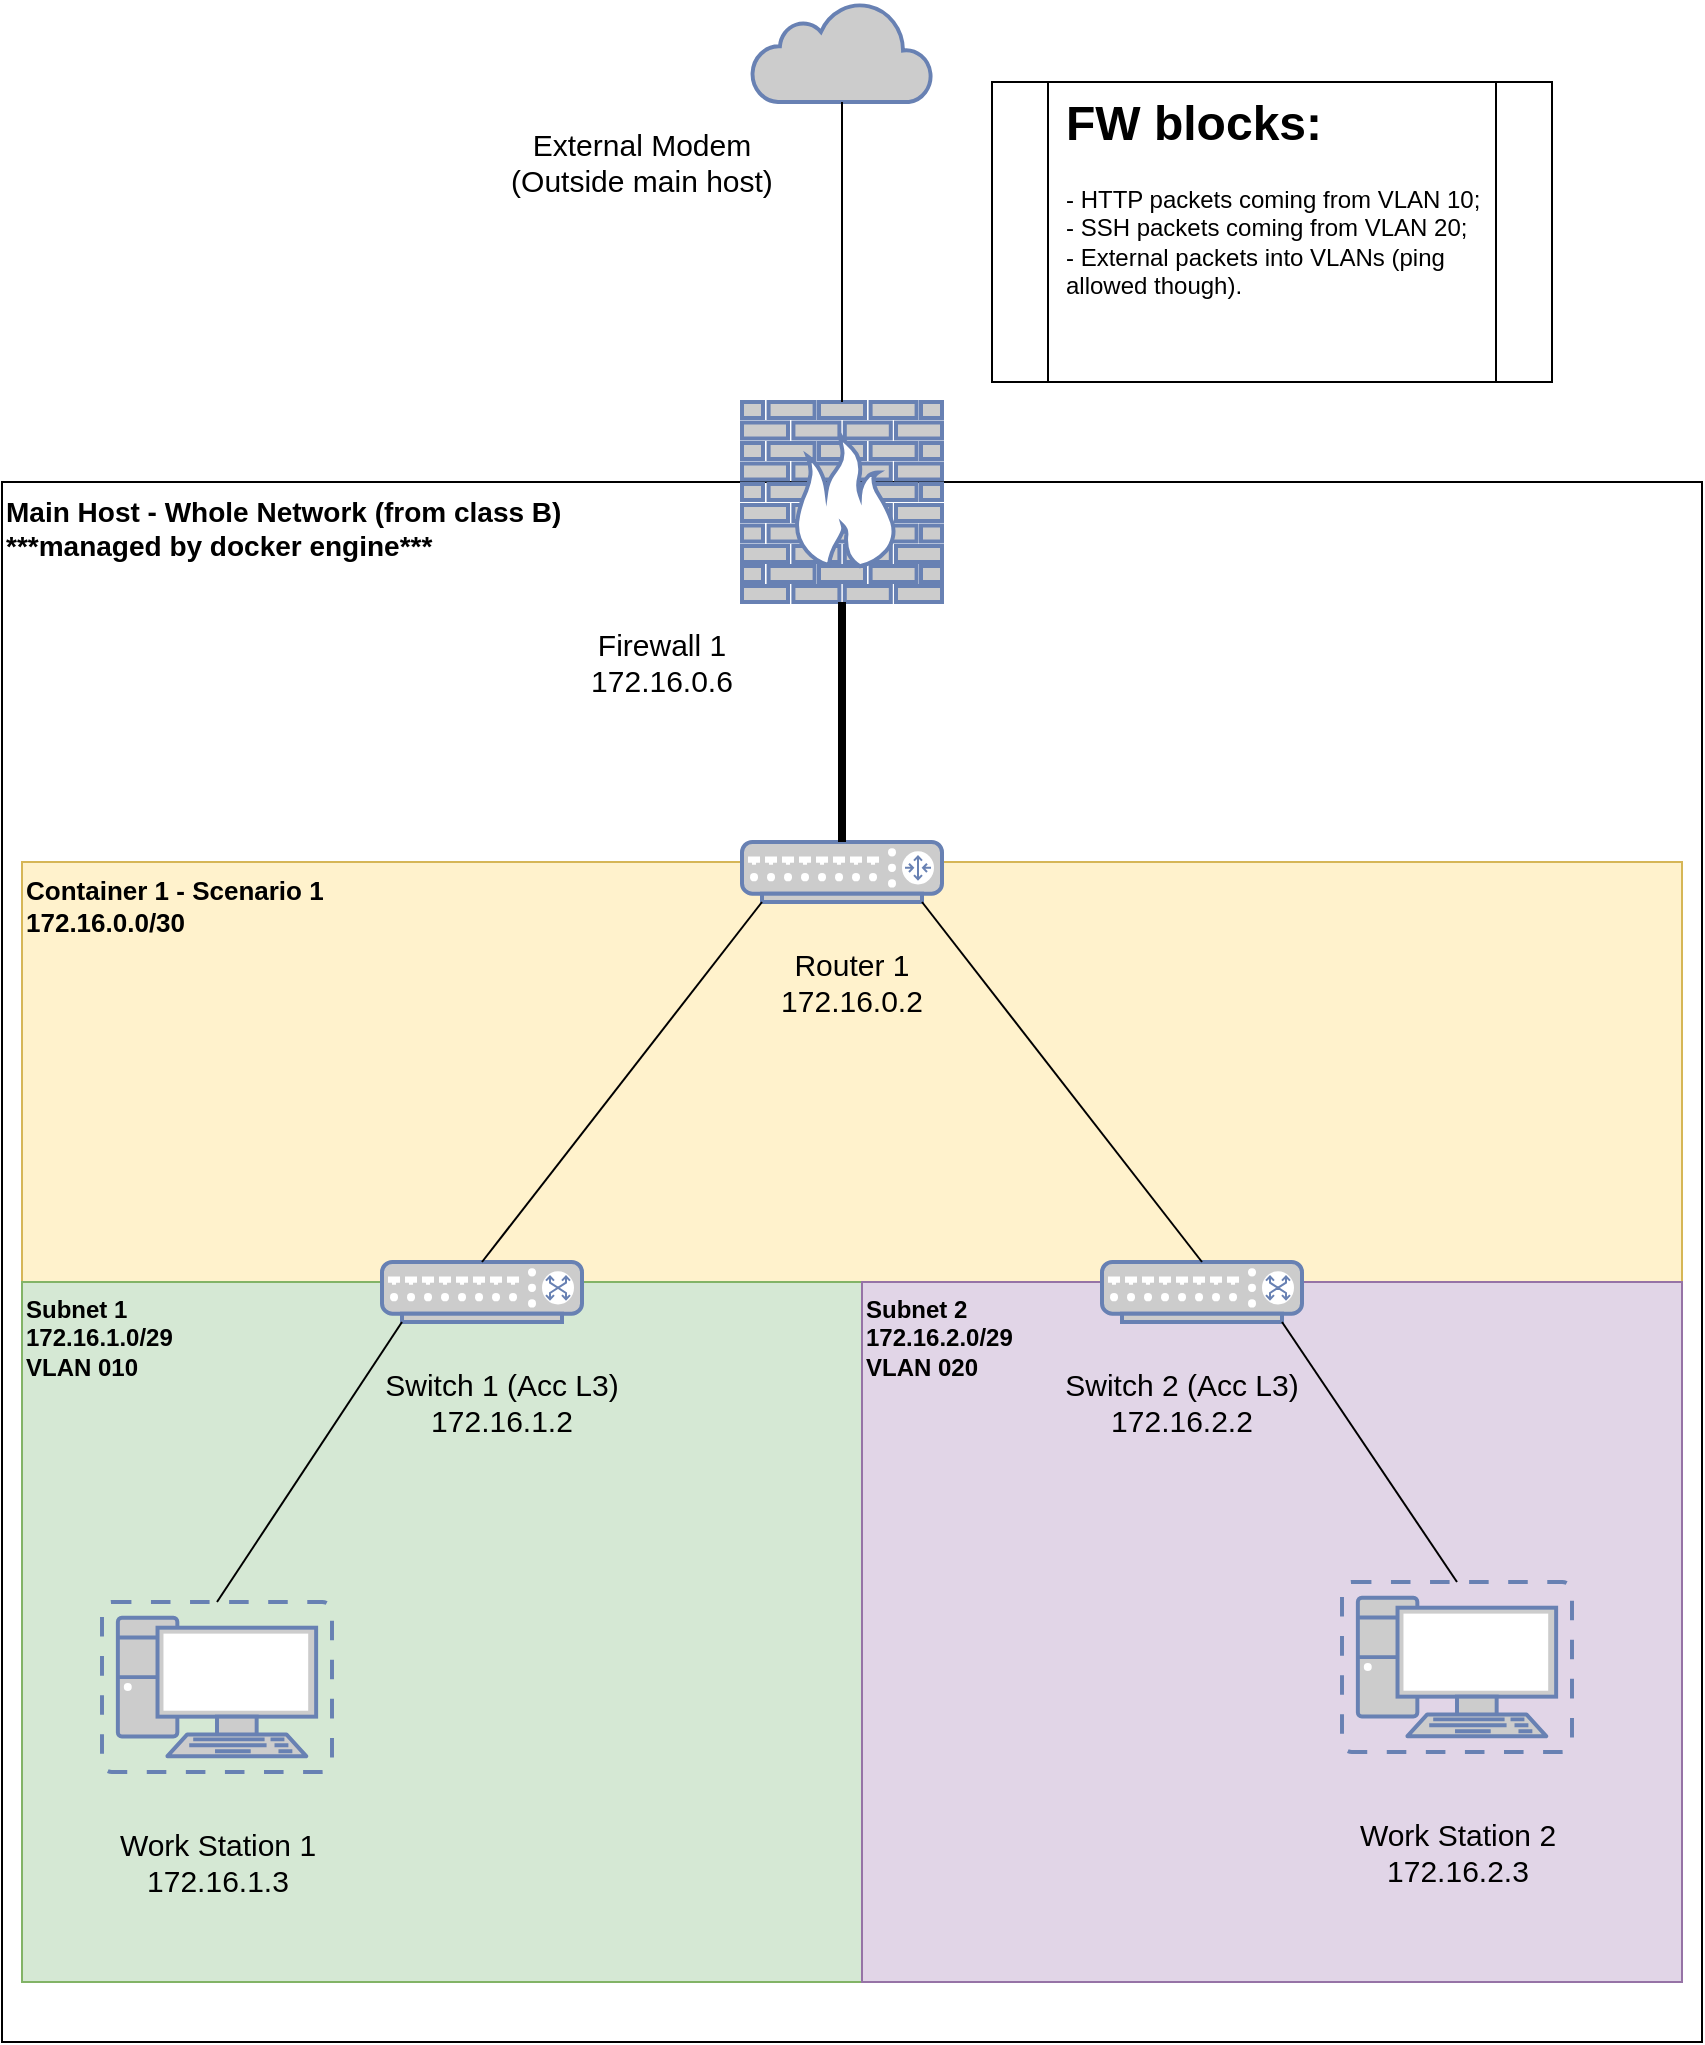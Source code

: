 <mxfile version="26.0.3">
  <diagram name="Page-1" id="Xh3mkgjwqd65aYn8KOnx">
    <mxGraphModel dx="1112" dy="435" grid="1" gridSize="10" guides="1" tooltips="1" connect="1" arrows="1" fold="1" page="1" pageScale="1" pageWidth="850" pageHeight="1100" math="0" shadow="0">
      <root>
        <mxCell id="0" />
        <mxCell id="1" parent="0" />
        <mxCell id="LywyaxbltV9Rz2-kyhSX-22" value="&lt;b style=&quot;font-size: 14px;&quot;&gt;Main Host - Whole Network (from class B)&lt;br&gt;***managed by docker engine***&lt;br&gt;&lt;/b&gt;" style="rounded=0;whiteSpace=wrap;html=1;verticalAlign=top;align=left;" parent="1" vertex="1">
          <mxGeometry y="320" width="850" height="780" as="geometry" />
        </mxCell>
        <mxCell id="LywyaxbltV9Rz2-kyhSX-23" value="&lt;b style=&quot;font-size: 13px;&quot;&gt;Container 1 - Scenario 1&lt;br&gt;172.16.0.0/30&lt;br&gt;&lt;/b&gt;" style="rounded=0;whiteSpace=wrap;html=1;fillColor=#fff2cc;strokeColor=#d6b656;verticalAlign=top;align=left;" parent="1" vertex="1">
          <mxGeometry x="10" y="510" width="830" height="210" as="geometry" />
        </mxCell>
        <mxCell id="LywyaxbltV9Rz2-kyhSX-24" value="&lt;b&gt;Subnet 1&lt;br&gt;172.16.1.0/29&lt;br&gt;VLAN 010&lt;/b&gt;" style="rounded=0;whiteSpace=wrap;html=1;fillColor=#d5e8d4;strokeColor=#82b366;verticalAlign=top;align=left;" parent="1" vertex="1">
          <mxGeometry x="10" y="720" width="420" height="350" as="geometry" />
        </mxCell>
        <mxCell id="LywyaxbltV9Rz2-kyhSX-1" value="" style="fontColor=#0066CC;verticalAlign=top;verticalLabelPosition=bottom;labelPosition=center;align=center;html=1;outlineConnect=0;fillColor=#CCCCCC;strokeColor=#6881B3;gradientColor=none;gradientDirection=north;strokeWidth=2;shape=mxgraph.networks.virtual_pc;" parent="1" vertex="1">
          <mxGeometry x="50" y="880" width="115" height="85" as="geometry" />
        </mxCell>
        <mxCell id="LywyaxbltV9Rz2-kyhSX-25" value="&lt;b&gt;Subnet 2&lt;br&gt;172.16.2.0/29&lt;br&gt;VLAN 020&lt;/b&gt;" style="rounded=0;whiteSpace=wrap;html=1;fillColor=#e1d5e7;strokeColor=#9673a6;verticalAlign=top;align=left;" parent="1" vertex="1">
          <mxGeometry x="430" y="720" width="410" height="350" as="geometry" />
        </mxCell>
        <mxCell id="LywyaxbltV9Rz2-kyhSX-2" value="" style="fontColor=#0066CC;verticalAlign=top;verticalLabelPosition=bottom;labelPosition=center;align=center;html=1;outlineConnect=0;fillColor=#CCCCCC;strokeColor=#6881B3;gradientColor=none;gradientDirection=north;strokeWidth=2;shape=mxgraph.networks.virtual_pc;" parent="1" vertex="1">
          <mxGeometry x="670" y="870" width="115" height="85" as="geometry" />
        </mxCell>
        <mxCell id="LywyaxbltV9Rz2-kyhSX-3" value="" style="fontColor=#0066CC;verticalAlign=top;verticalLabelPosition=bottom;labelPosition=center;align=center;html=1;outlineConnect=0;fillColor=#CCCCCC;strokeColor=#6881B3;gradientColor=none;gradientDirection=north;strokeWidth=2;shape=mxgraph.networks.switch;" parent="1" vertex="1">
          <mxGeometry x="190" y="710" width="100" height="30" as="geometry" />
        </mxCell>
        <mxCell id="LywyaxbltV9Rz2-kyhSX-4" value="" style="fontColor=#0066CC;verticalAlign=top;verticalLabelPosition=bottom;labelPosition=center;align=center;html=1;outlineConnect=0;fillColor=#CCCCCC;strokeColor=#6881B3;gradientColor=none;gradientDirection=north;strokeWidth=2;shape=mxgraph.networks.switch;" parent="1" vertex="1">
          <mxGeometry x="550" y="710" width="100" height="30" as="geometry" />
        </mxCell>
        <mxCell id="LywyaxbltV9Rz2-kyhSX-6" value="" style="fontColor=#0066CC;verticalAlign=top;verticalLabelPosition=bottom;labelPosition=center;align=center;html=1;outlineConnect=0;fillColor=#CCCCCC;strokeColor=#6881B3;gradientColor=none;gradientDirection=north;strokeWidth=2;shape=mxgraph.networks.router;" parent="1" vertex="1">
          <mxGeometry x="370" y="500" width="100" height="30" as="geometry" />
        </mxCell>
        <mxCell id="LywyaxbltV9Rz2-kyhSX-7" value="" style="fontColor=#0066CC;verticalAlign=top;verticalLabelPosition=bottom;labelPosition=center;align=center;html=1;outlineConnect=0;fillColor=#CCCCCC;strokeColor=#6881B3;gradientColor=none;gradientDirection=north;strokeWidth=2;shape=mxgraph.networks.firewall;" parent="1" vertex="1">
          <mxGeometry x="370" y="280" width="100" height="100" as="geometry" />
        </mxCell>
        <mxCell id="LywyaxbltV9Rz2-kyhSX-8" value="" style="html=1;outlineConnect=0;fillColor=#CCCCCC;strokeColor=#6881B3;gradientColor=none;gradientDirection=north;strokeWidth=2;shape=mxgraph.networks.cloud;fontColor=#ffffff;" parent="1" vertex="1">
          <mxGeometry x="375" y="80" width="90" height="50" as="geometry" />
        </mxCell>
        <mxCell id="LywyaxbltV9Rz2-kyhSX-9" value="" style="endArrow=none;html=1;rounded=0;entryX=0.5;entryY=1;entryDx=0;entryDy=0;entryPerimeter=0;exitX=0.5;exitY=0;exitDx=0;exitDy=0;exitPerimeter=0;" parent="1" source="LywyaxbltV9Rz2-kyhSX-7" target="LywyaxbltV9Rz2-kyhSX-8" edge="1">
          <mxGeometry width="50" height="50" relative="1" as="geometry">
            <mxPoint x="350" y="380" as="sourcePoint" />
            <mxPoint x="400" y="330" as="targetPoint" />
          </mxGeometry>
        </mxCell>
        <mxCell id="LywyaxbltV9Rz2-kyhSX-10" value="" style="endArrow=none;html=1;rounded=0;entryX=0.5;entryY=1;entryDx=0;entryDy=0;entryPerimeter=0;exitX=0.5;exitY=0;exitDx=0;exitDy=0;exitPerimeter=0;strokeWidth=4;" parent="1" source="LywyaxbltV9Rz2-kyhSX-6" target="LywyaxbltV9Rz2-kyhSX-7" edge="1">
          <mxGeometry width="50" height="50" relative="1" as="geometry">
            <mxPoint x="350" y="380" as="sourcePoint" />
            <mxPoint x="400" y="330" as="targetPoint" />
          </mxGeometry>
        </mxCell>
        <mxCell id="LywyaxbltV9Rz2-kyhSX-11" value="" style="endArrow=none;html=1;rounded=0;entryX=0.1;entryY=1;entryDx=0;entryDy=0;entryPerimeter=0;exitX=0.5;exitY=0;exitDx=0;exitDy=0;exitPerimeter=0;" parent="1" source="LywyaxbltV9Rz2-kyhSX-3" target="LywyaxbltV9Rz2-kyhSX-6" edge="1">
          <mxGeometry width="50" height="50" relative="1" as="geometry">
            <mxPoint x="350" y="720" as="sourcePoint" />
            <mxPoint x="400" y="670" as="targetPoint" />
          </mxGeometry>
        </mxCell>
        <mxCell id="LywyaxbltV9Rz2-kyhSX-12" value="" style="endArrow=none;html=1;rounded=0;entryX=0.9;entryY=1;entryDx=0;entryDy=0;entryPerimeter=0;exitX=0.5;exitY=0;exitDx=0;exitDy=0;exitPerimeter=0;" parent="1" source="LywyaxbltV9Rz2-kyhSX-4" target="LywyaxbltV9Rz2-kyhSX-6" edge="1">
          <mxGeometry width="50" height="50" relative="1" as="geometry">
            <mxPoint x="350" y="720" as="sourcePoint" />
            <mxPoint x="400" y="670" as="targetPoint" />
          </mxGeometry>
        </mxCell>
        <mxCell id="LywyaxbltV9Rz2-kyhSX-13" value="" style="endArrow=none;html=1;rounded=0;entryX=0.1;entryY=1;entryDx=0;entryDy=0;entryPerimeter=0;exitX=0.5;exitY=0;exitDx=0;exitDy=0;exitPerimeter=0;" parent="1" source="LywyaxbltV9Rz2-kyhSX-1" target="LywyaxbltV9Rz2-kyhSX-3" edge="1">
          <mxGeometry width="50" height="50" relative="1" as="geometry">
            <mxPoint x="350" y="830" as="sourcePoint" />
            <mxPoint x="400" y="780" as="targetPoint" />
          </mxGeometry>
        </mxCell>
        <mxCell id="LywyaxbltV9Rz2-kyhSX-14" value="" style="endArrow=none;html=1;rounded=0;entryX=0.9;entryY=1;entryDx=0;entryDy=0;entryPerimeter=0;exitX=0.5;exitY=0;exitDx=0;exitDy=0;exitPerimeter=0;" parent="1" source="LywyaxbltV9Rz2-kyhSX-2" target="LywyaxbltV9Rz2-kyhSX-4" edge="1">
          <mxGeometry width="50" height="50" relative="1" as="geometry">
            <mxPoint x="350" y="830" as="sourcePoint" />
            <mxPoint x="400" y="780" as="targetPoint" />
          </mxGeometry>
        </mxCell>
        <mxCell id="LywyaxbltV9Rz2-kyhSX-15" value="Work Station 1&lt;br&gt;172.16.1.3" style="text;html=1;align=center;verticalAlign=middle;whiteSpace=wrap;rounded=0;fontSize=15;" parent="1" vertex="1">
          <mxGeometry x="37.5" y="970" width="140" height="80" as="geometry" />
        </mxCell>
        <mxCell id="LywyaxbltV9Rz2-kyhSX-16" value="Work Station 2&lt;br&gt;172.16.2.3" style="text;html=1;align=center;verticalAlign=middle;whiteSpace=wrap;rounded=0;fontSize=15;" parent="1" vertex="1">
          <mxGeometry x="657.5" y="965" width="140" height="80" as="geometry" />
        </mxCell>
        <mxCell id="LywyaxbltV9Rz2-kyhSX-17" value="Switch 1 (Acc L3)&lt;br&gt;172.16.1.2" style="text;html=1;align=center;verticalAlign=middle;whiteSpace=wrap;rounded=0;fontSize=15;" parent="1" vertex="1">
          <mxGeometry x="180" y="740" width="140" height="80" as="geometry" />
        </mxCell>
        <mxCell id="LywyaxbltV9Rz2-kyhSX-18" value="Switch 2 (Acc L3)&lt;br&gt;172.16.2.2" style="text;html=1;align=center;verticalAlign=middle;whiteSpace=wrap;rounded=0;fontSize=15;" parent="1" vertex="1">
          <mxGeometry x="520" y="740" width="140" height="80" as="geometry" />
        </mxCell>
        <mxCell id="LywyaxbltV9Rz2-kyhSX-19" value="Router 1&lt;br&gt;172.16.0.2" style="text;html=1;align=center;verticalAlign=middle;whiteSpace=wrap;rounded=0;fontSize=15;" parent="1" vertex="1">
          <mxGeometry x="355" y="530" width="140" height="80" as="geometry" />
        </mxCell>
        <mxCell id="LywyaxbltV9Rz2-kyhSX-20" value="Firewall 1&lt;br&gt;172.16.0.6" style="text;html=1;align=center;verticalAlign=middle;whiteSpace=wrap;rounded=0;fontSize=15;" parent="1" vertex="1">
          <mxGeometry x="260" y="370" width="140" height="80" as="geometry" />
        </mxCell>
        <mxCell id="LywyaxbltV9Rz2-kyhSX-21" value="External Modem&lt;br&gt;(Outside main host)" style="text;html=1;align=center;verticalAlign=middle;whiteSpace=wrap;rounded=0;fontSize=15;" parent="1" vertex="1">
          <mxGeometry x="250" y="120" width="140" height="80" as="geometry" />
        </mxCell>
        <mxCell id="X-Ir4ykL-uKakGHwIyS2-2" value="" style="shape=process;whiteSpace=wrap;html=1;backgroundOutline=1;" vertex="1" parent="1">
          <mxGeometry x="495" y="120" width="280" height="150" as="geometry" />
        </mxCell>
        <mxCell id="X-Ir4ykL-uKakGHwIyS2-3" value="&lt;h1 style=&quot;margin-top: 0px;&quot;&gt;FW blocks:&lt;/h1&gt;&lt;p&gt;&lt;span style=&quot;background-color: transparent; color: light-dark(rgb(0, 0, 0), rgb(255, 255, 255));&quot;&gt;- HTTP packets coming from VLAN 10;&lt;br&gt;&lt;/span&gt;&lt;span style=&quot;background-color: transparent; color: light-dark(rgb(0, 0, 0), rgb(255, 255, 255));&quot;&gt;- SSH packets coming from VLAN 20;&lt;br&gt;- External packets into VLANs (ping allowed though).&lt;/span&gt;&lt;/p&gt;" style="text;html=1;whiteSpace=wrap;overflow=hidden;rounded=0;" vertex="1" parent="1">
          <mxGeometry x="530" y="120" width="210" height="150" as="geometry" />
        </mxCell>
      </root>
    </mxGraphModel>
  </diagram>
</mxfile>
